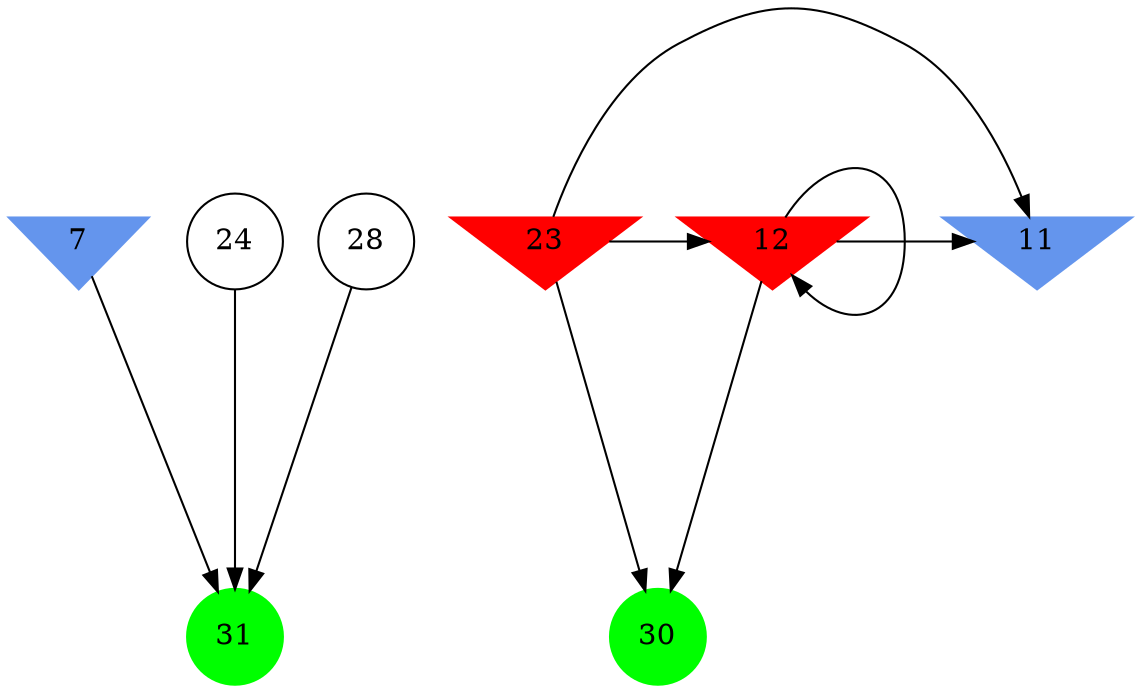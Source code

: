 digraph brain {
	ranksep=2.0;
	7 [shape=invtriangle,style=filled,color=cornflowerblue];
	11 [shape=invtriangle,style=filled,color=cornflowerblue];
	12 [shape=invtriangle,style=filled,color=red];
	23 [shape=invtriangle,style=filled,color=red];
	24 [shape=circle,color=black];
	28 [shape=circle,color=black];
	30 [shape=circle,style=filled,color=green];
	31 [shape=circle,style=filled,color=green];
	7	->	31;
	24	->	31;
	28	->	31;
	23	->	11;
	23	->	12;
	23	->	30;
	12	->	11;
	12	->	12;
	12	->	30;
	{ rank=same; 7; 11; 12; 23; }
	{ rank=same; 24; 28; }
	{ rank=same; 30; 31; }
}
